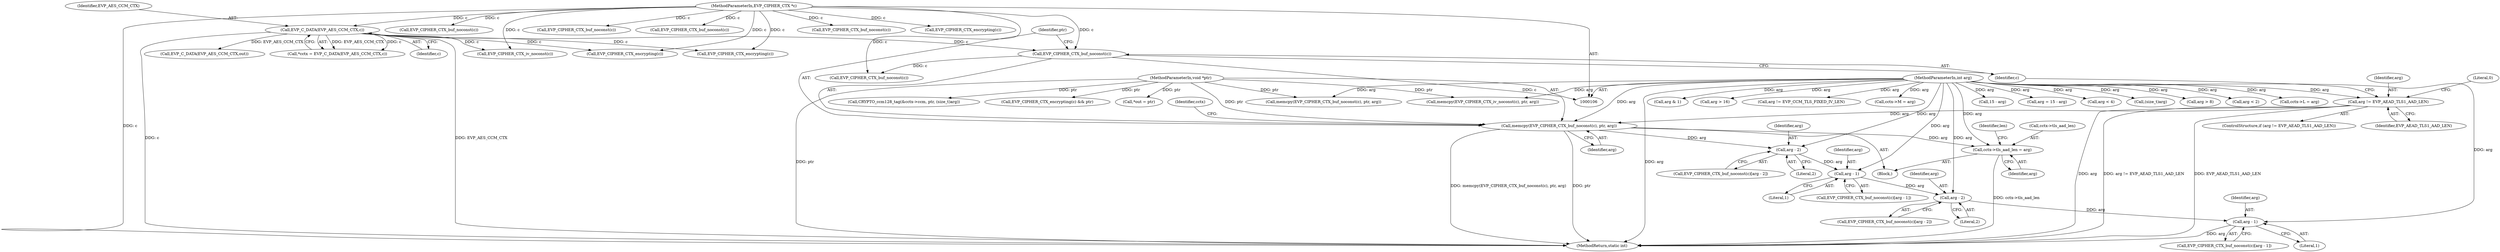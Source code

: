 digraph "0_openssl_00d965474b22b54e4275232bc71ee0c699c5cd21@API" {
"1000167" [label="(Call,memcpy(EVP_CIPHER_CTX_buf_noconst(c), ptr, arg))"];
"1000168" [label="(Call,EVP_CIPHER_CTX_buf_noconst(c))"];
"1000115" [label="(Call,EVP_C_DATA(EVP_AES_CCM_CTX,c))"];
"1000107" [label="(MethodParameterIn,EVP_CIPHER_CTX *c)"];
"1000110" [label="(MethodParameterIn,void *ptr)"];
"1000162" [label="(Call,arg != EVP_AEAD_TLS1_AAD_LEN)"];
"1000109" [label="(MethodParameterIn,int arg)"];
"1000172" [label="(Call,cctx->tls_aad_len = arg)"];
"1000186" [label="(Call,arg - 2)"];
"1000193" [label="(Call,arg - 1)"];
"1000212" [label="(Call,arg - 2)"];
"1000222" [label="(Call,arg - 1)"];
"1000249" [label="(Call,15 - arg)"];
"1000116" [label="(Identifier,EVP_AES_CCM_CTX)"];
"1000184" [label="(Call,EVP_CIPHER_CTX_buf_noconst(c))"];
"1000326" [label="(Call,CRYPTO_ccm128_tag(&cctx->ccm, ptr, (size_t)arg))"];
"1000109" [label="(MethodParameterIn,int arg)"];
"1000247" [label="(Call,arg = 15 - arg)"];
"1000277" [label="(Call,arg < 4)"];
"1000117" [label="(Identifier,c)"];
"1000220" [label="(Call,EVP_CIPHER_CTX_buf_noconst(c))"];
"1000219" [label="(Call,EVP_CIPHER_CTX_buf_noconst(c)[arg - 1])"];
"1000170" [label="(Identifier,ptr)"];
"1000163" [label="(Identifier,arg)"];
"1000332" [label="(Call,(size_t)arg)"];
"1000223" [label="(Identifier,arg)"];
"1000167" [label="(Call,memcpy(EVP_CIPHER_CTX_buf_noconst(c), ptr, arg))"];
"1000120" [label="(Block,)"];
"1000402" [label="(MethodReturn,static int)"];
"1000110" [label="(MethodParameterIn,void *ptr)"];
"1000115" [label="(Call,EVP_C_DATA(EVP_AES_CCM_CTX,c))"];
"1000286" [label="(Call,EVP_CIPHER_CTX_encrypting(c) && ptr)"];
"1000166" [label="(Literal,0)"];
"1000180" [label="(Identifier,len)"];
"1000194" [label="(Identifier,arg)"];
"1000212" [label="(Call,arg - 2)"];
"1000174" [label="(Identifier,cctx)"];
"1000240" [label="(Call,EVP_CIPHER_CTX_iv_noconst(c))"];
"1000213" [label="(Identifier,arg)"];
"1000113" [label="(Call,*cctx = EVP_C_DATA(EVP_AES_CCM_CTX,c))"];
"1000258" [label="(Call,arg > 8)"];
"1000363" [label="(Call,EVP_C_DATA(EVP_AES_CCM_CTX,out))"];
"1000193" [label="(Call,arg - 1)"];
"1000255" [label="(Call,arg < 2)"];
"1000300" [label="(Call,memcpy(EVP_CIPHER_CTX_buf_noconst(c), ptr, arg))"];
"1000191" [label="(Call,EVP_CIPHER_CTX_buf_noconst(c))"];
"1000173" [label="(Call,cctx->tls_aad_len)"];
"1000190" [label="(Call,EVP_CIPHER_CTX_buf_noconst(c)[arg - 1])"];
"1000186" [label="(Call,arg - 2)"];
"1000168" [label="(Call,EVP_CIPHER_CTX_buf_noconst(c))"];
"1000176" [label="(Identifier,arg)"];
"1000301" [label="(Call,EVP_CIPHER_CTX_buf_noconst(c))"];
"1000187" [label="(Identifier,arg)"];
"1000263" [label="(Call,cctx->L = arg)"];
"1000287" [label="(Call,EVP_CIPHER_CTX_encrypting(c))"];
"1000224" [label="(Literal,1)"];
"1000172" [label="(Call,cctx->tls_aad_len = arg)"];
"1000239" [label="(Call,memcpy(EVP_CIPHER_CTX_iv_noconst(c), ptr, arg))"];
"1000161" [label="(ControlStructure,if (arg != EVP_AEAD_TLS1_AAD_LEN))"];
"1000222" [label="(Call,arg - 1)"];
"1000183" [label="(Call,EVP_CIPHER_CTX_buf_noconst(c)[arg - 2])"];
"1000210" [label="(Call,EVP_CIPHER_CTX_buf_noconst(c))"];
"1000195" [label="(Literal,1)"];
"1000273" [label="(Call,arg & 1)"];
"1000280" [label="(Call,arg > 16)"];
"1000107" [label="(MethodParameterIn,EVP_CIPHER_CTX *c)"];
"1000214" [label="(Literal,2)"];
"1000201" [label="(Call,EVP_CIPHER_CTX_encrypting(c))"];
"1000234" [label="(Call,arg != EVP_CCM_TLS_FIXED_IV_LEN)"];
"1000209" [label="(Call,EVP_CIPHER_CTX_buf_noconst(c)[arg - 2])"];
"1000316" [label="(Call,EVP_CIPHER_CTX_encrypting(c))"];
"1000357" [label="(Call,*out = ptr)"];
"1000171" [label="(Identifier,arg)"];
"1000169" [label="(Identifier,c)"];
"1000164" [label="(Identifier,EVP_AEAD_TLS1_AAD_LEN)"];
"1000162" [label="(Call,arg != EVP_AEAD_TLS1_AAD_LEN)"];
"1000305" [label="(Call,cctx->M = arg)"];
"1000188" [label="(Literal,2)"];
"1000167" -> "1000120"  [label="AST: "];
"1000167" -> "1000171"  [label="CFG: "];
"1000168" -> "1000167"  [label="AST: "];
"1000170" -> "1000167"  [label="AST: "];
"1000171" -> "1000167"  [label="AST: "];
"1000174" -> "1000167"  [label="CFG: "];
"1000167" -> "1000402"  [label="DDG: memcpy(EVP_CIPHER_CTX_buf_noconst(c), ptr, arg)"];
"1000167" -> "1000402"  [label="DDG: ptr"];
"1000168" -> "1000167"  [label="DDG: c"];
"1000110" -> "1000167"  [label="DDG: ptr"];
"1000162" -> "1000167"  [label="DDG: arg"];
"1000109" -> "1000167"  [label="DDG: arg"];
"1000167" -> "1000172"  [label="DDG: arg"];
"1000167" -> "1000186"  [label="DDG: arg"];
"1000168" -> "1000169"  [label="CFG: "];
"1000169" -> "1000168"  [label="AST: "];
"1000170" -> "1000168"  [label="CFG: "];
"1000115" -> "1000168"  [label="DDG: c"];
"1000107" -> "1000168"  [label="DDG: c"];
"1000168" -> "1000184"  [label="DDG: c"];
"1000115" -> "1000113"  [label="AST: "];
"1000115" -> "1000117"  [label="CFG: "];
"1000116" -> "1000115"  [label="AST: "];
"1000117" -> "1000115"  [label="AST: "];
"1000113" -> "1000115"  [label="CFG: "];
"1000115" -> "1000402"  [label="DDG: c"];
"1000115" -> "1000402"  [label="DDG: EVP_AES_CCM_CTX"];
"1000115" -> "1000113"  [label="DDG: EVP_AES_CCM_CTX"];
"1000115" -> "1000113"  [label="DDG: c"];
"1000107" -> "1000115"  [label="DDG: c"];
"1000115" -> "1000240"  [label="DDG: c"];
"1000115" -> "1000287"  [label="DDG: c"];
"1000115" -> "1000316"  [label="DDG: c"];
"1000115" -> "1000363"  [label="DDG: EVP_AES_CCM_CTX"];
"1000107" -> "1000106"  [label="AST: "];
"1000107" -> "1000402"  [label="DDG: c"];
"1000107" -> "1000184"  [label="DDG: c"];
"1000107" -> "1000191"  [label="DDG: c"];
"1000107" -> "1000201"  [label="DDG: c"];
"1000107" -> "1000210"  [label="DDG: c"];
"1000107" -> "1000220"  [label="DDG: c"];
"1000107" -> "1000240"  [label="DDG: c"];
"1000107" -> "1000287"  [label="DDG: c"];
"1000107" -> "1000301"  [label="DDG: c"];
"1000107" -> "1000316"  [label="DDG: c"];
"1000110" -> "1000106"  [label="AST: "];
"1000110" -> "1000402"  [label="DDG: ptr"];
"1000110" -> "1000239"  [label="DDG: ptr"];
"1000110" -> "1000286"  [label="DDG: ptr"];
"1000110" -> "1000300"  [label="DDG: ptr"];
"1000110" -> "1000326"  [label="DDG: ptr"];
"1000110" -> "1000357"  [label="DDG: ptr"];
"1000162" -> "1000161"  [label="AST: "];
"1000162" -> "1000164"  [label="CFG: "];
"1000163" -> "1000162"  [label="AST: "];
"1000164" -> "1000162"  [label="AST: "];
"1000166" -> "1000162"  [label="CFG: "];
"1000169" -> "1000162"  [label="CFG: "];
"1000162" -> "1000402"  [label="DDG: EVP_AEAD_TLS1_AAD_LEN"];
"1000162" -> "1000402"  [label="DDG: arg"];
"1000162" -> "1000402"  [label="DDG: arg != EVP_AEAD_TLS1_AAD_LEN"];
"1000109" -> "1000162"  [label="DDG: arg"];
"1000109" -> "1000106"  [label="AST: "];
"1000109" -> "1000402"  [label="DDG: arg"];
"1000109" -> "1000172"  [label="DDG: arg"];
"1000109" -> "1000186"  [label="DDG: arg"];
"1000109" -> "1000193"  [label="DDG: arg"];
"1000109" -> "1000212"  [label="DDG: arg"];
"1000109" -> "1000222"  [label="DDG: arg"];
"1000109" -> "1000234"  [label="DDG: arg"];
"1000109" -> "1000239"  [label="DDG: arg"];
"1000109" -> "1000247"  [label="DDG: arg"];
"1000109" -> "1000249"  [label="DDG: arg"];
"1000109" -> "1000255"  [label="DDG: arg"];
"1000109" -> "1000258"  [label="DDG: arg"];
"1000109" -> "1000263"  [label="DDG: arg"];
"1000109" -> "1000273"  [label="DDG: arg"];
"1000109" -> "1000277"  [label="DDG: arg"];
"1000109" -> "1000280"  [label="DDG: arg"];
"1000109" -> "1000300"  [label="DDG: arg"];
"1000109" -> "1000305"  [label="DDG: arg"];
"1000109" -> "1000332"  [label="DDG: arg"];
"1000172" -> "1000120"  [label="AST: "];
"1000172" -> "1000176"  [label="CFG: "];
"1000173" -> "1000172"  [label="AST: "];
"1000176" -> "1000172"  [label="AST: "];
"1000180" -> "1000172"  [label="CFG: "];
"1000172" -> "1000402"  [label="DDG: cctx->tls_aad_len"];
"1000186" -> "1000183"  [label="AST: "];
"1000186" -> "1000188"  [label="CFG: "];
"1000187" -> "1000186"  [label="AST: "];
"1000188" -> "1000186"  [label="AST: "];
"1000183" -> "1000186"  [label="CFG: "];
"1000186" -> "1000193"  [label="DDG: arg"];
"1000193" -> "1000190"  [label="AST: "];
"1000193" -> "1000195"  [label="CFG: "];
"1000194" -> "1000193"  [label="AST: "];
"1000195" -> "1000193"  [label="AST: "];
"1000190" -> "1000193"  [label="CFG: "];
"1000193" -> "1000212"  [label="DDG: arg"];
"1000212" -> "1000209"  [label="AST: "];
"1000212" -> "1000214"  [label="CFG: "];
"1000213" -> "1000212"  [label="AST: "];
"1000214" -> "1000212"  [label="AST: "];
"1000209" -> "1000212"  [label="CFG: "];
"1000212" -> "1000222"  [label="DDG: arg"];
"1000222" -> "1000219"  [label="AST: "];
"1000222" -> "1000224"  [label="CFG: "];
"1000223" -> "1000222"  [label="AST: "];
"1000224" -> "1000222"  [label="AST: "];
"1000219" -> "1000222"  [label="CFG: "];
"1000222" -> "1000402"  [label="DDG: arg"];
}

